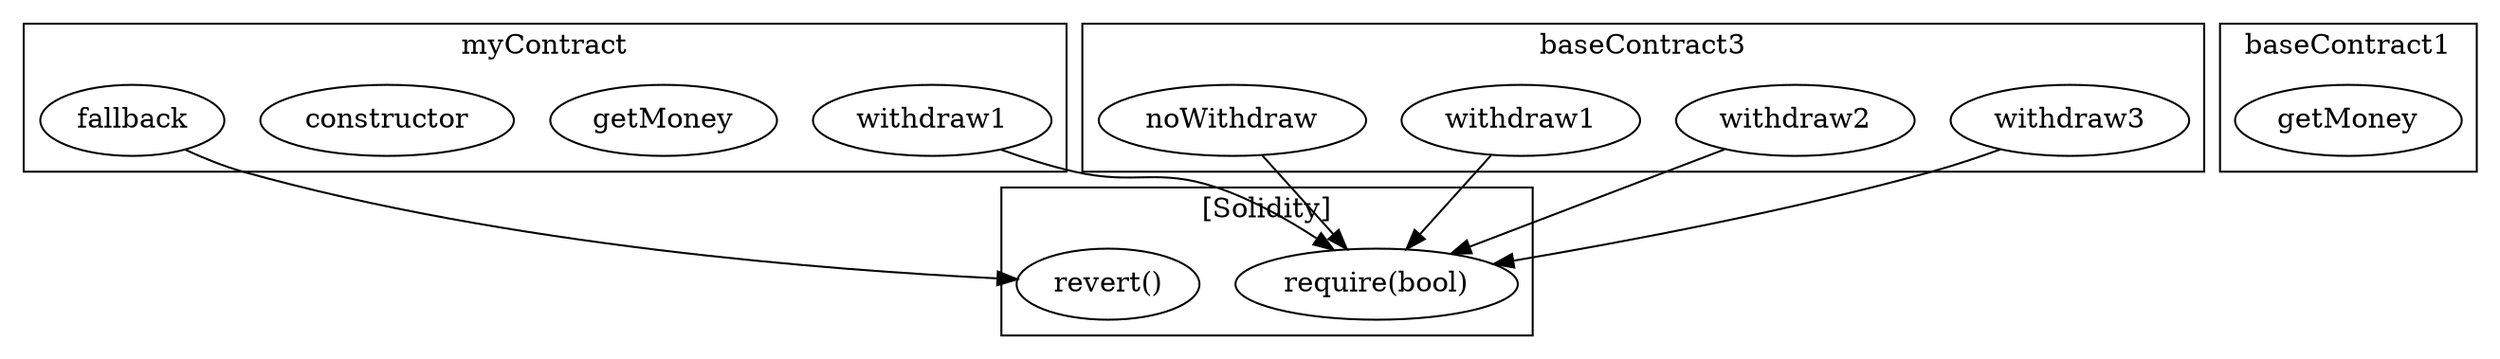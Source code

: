 strict digraph {
subgraph cluster_248_myContract {
label = "myContract"
"248_withdraw1" [label="withdraw1"]
"248_getMoney" [label="getMoney"]
"248_constructor" [label="constructor"]
"248_fallback" [label="fallback"]
}subgraph cluster_161_baseContract3 {
label = "baseContract3"
"161_withdraw3" [label="withdraw3"]
"161_withdraw2" [label="withdraw2"]
"161_withdraw1" [label="withdraw1"]
"161_noWithdraw" [label="noWithdraw"]
}subgraph cluster_10_baseContract1 {
label = "baseContract1"
"10_getMoney" [label="getMoney"]
}subgraph cluster_solidity {
label = "[Solidity]"
"require(bool)" 
"revert()" 
"161_withdraw3" -> "require(bool)"
"248_fallback" -> "revert()"
"161_withdraw1" -> "require(bool)"
"161_noWithdraw" -> "require(bool)"
"248_withdraw1" -> "require(bool)"
"161_withdraw2" -> "require(bool)"
}
}